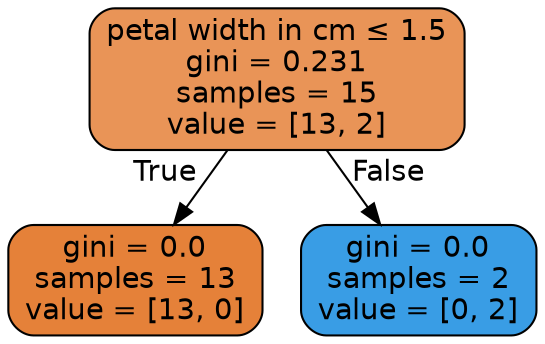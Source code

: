 digraph Tree {
node [shape=box, style="filled, rounded", color="black", fontname="helvetica"] ;
edge [fontname="helvetica"] ;
0 [label=<petal width in cm &le; 1.5<br/>gini = 0.231<br/>samples = 15<br/>value = [13, 2]>, fillcolor="#e99457"] ;
1 [label=<gini = 0.0<br/>samples = 13<br/>value = [13, 0]>, fillcolor="#e58139"] ;
0 -> 1 [labeldistance=2.5, labelangle=45, headlabel="True"] ;
2 [label=<gini = 0.0<br/>samples = 2<br/>value = [0, 2]>, fillcolor="#399de5"] ;
0 -> 2 [labeldistance=2.5, labelangle=-45, headlabel="False"] ;
}